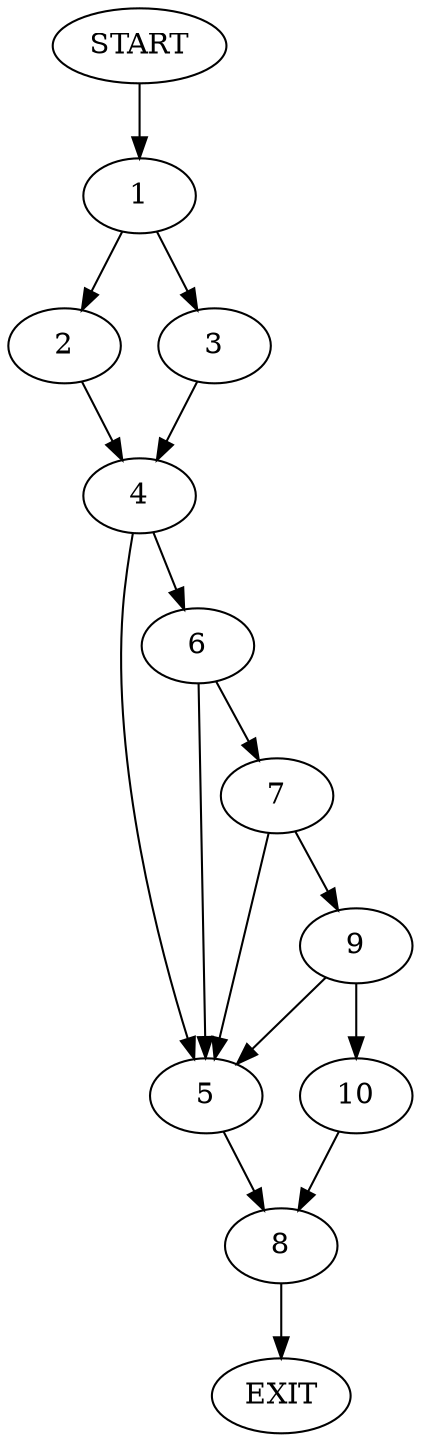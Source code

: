 digraph {
0 [label="START"];
1;
2;
3;
4;
5;
6;
7;
8;
9;
10;
11 [label="EXIT"];
0 -> 1;
1 -> 2;
1 -> 3;
3 -> 4;
2 -> 4;
4 -> 5;
4 -> 6;
6 -> 5;
6 -> 7;
5 -> 8;
7 -> 5;
7 -> 9;
9 -> 5;
9 -> 10;
10 -> 8;
8 -> 11;
}